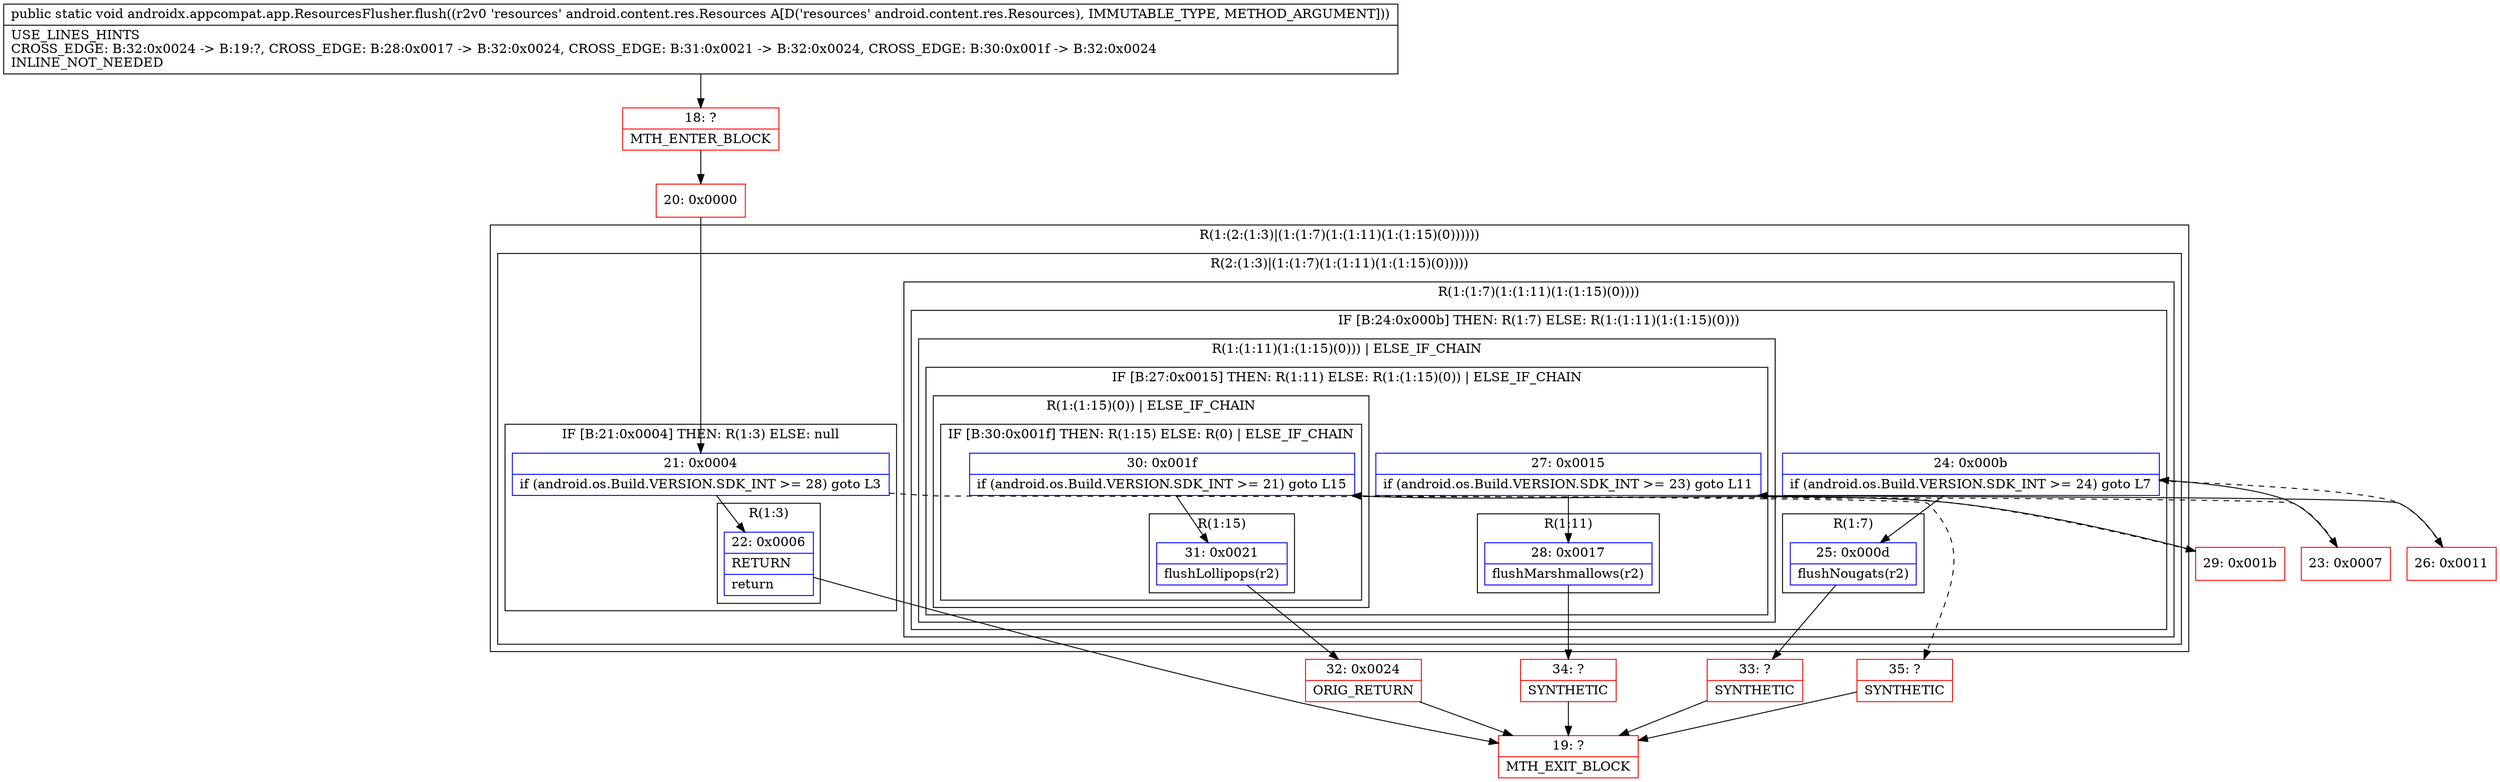 digraph "CFG forandroidx.appcompat.app.ResourcesFlusher.flush(Landroid\/content\/res\/Resources;)V" {
subgraph cluster_Region_2085572048 {
label = "R(1:(2:(1:3)|(1:(1:7)(1:(1:11)(1:(1:15)(0))))))";
node [shape=record,color=blue];
subgraph cluster_Region_1080557338 {
label = "R(2:(1:3)|(1:(1:7)(1:(1:11)(1:(1:15)(0)))))";
node [shape=record,color=blue];
subgraph cluster_IfRegion_246071453 {
label = "IF [B:21:0x0004] THEN: R(1:3) ELSE: null";
node [shape=record,color=blue];
Node_21 [shape=record,label="{21\:\ 0x0004|if (android.os.Build.VERSION.SDK_INT \>= 28) goto L3\l}"];
subgraph cluster_Region_1516804953 {
label = "R(1:3)";
node [shape=record,color=blue];
Node_22 [shape=record,label="{22\:\ 0x0006|RETURN\l|return\l}"];
}
}
subgraph cluster_Region_1548712969 {
label = "R(1:(1:7)(1:(1:11)(1:(1:15)(0))))";
node [shape=record,color=blue];
subgraph cluster_IfRegion_598722485 {
label = "IF [B:24:0x000b] THEN: R(1:7) ELSE: R(1:(1:11)(1:(1:15)(0)))";
node [shape=record,color=blue];
Node_24 [shape=record,label="{24\:\ 0x000b|if (android.os.Build.VERSION.SDK_INT \>= 24) goto L7\l}"];
subgraph cluster_Region_2077836661 {
label = "R(1:7)";
node [shape=record,color=blue];
Node_25 [shape=record,label="{25\:\ 0x000d|flushNougats(r2)\l}"];
}
subgraph cluster_Region_1702214404 {
label = "R(1:(1:11)(1:(1:15)(0))) | ELSE_IF_CHAIN\l";
node [shape=record,color=blue];
subgraph cluster_IfRegion_1123892375 {
label = "IF [B:27:0x0015] THEN: R(1:11) ELSE: R(1:(1:15)(0)) | ELSE_IF_CHAIN\l";
node [shape=record,color=blue];
Node_27 [shape=record,label="{27\:\ 0x0015|if (android.os.Build.VERSION.SDK_INT \>= 23) goto L11\l}"];
subgraph cluster_Region_523426066 {
label = "R(1:11)";
node [shape=record,color=blue];
Node_28 [shape=record,label="{28\:\ 0x0017|flushMarshmallows(r2)\l}"];
}
subgraph cluster_Region_787600748 {
label = "R(1:(1:15)(0)) | ELSE_IF_CHAIN\l";
node [shape=record,color=blue];
subgraph cluster_IfRegion_1712649773 {
label = "IF [B:30:0x001f] THEN: R(1:15) ELSE: R(0) | ELSE_IF_CHAIN\l";
node [shape=record,color=blue];
Node_30 [shape=record,label="{30\:\ 0x001f|if (android.os.Build.VERSION.SDK_INT \>= 21) goto L15\l}"];
subgraph cluster_Region_1294366716 {
label = "R(1:15)";
node [shape=record,color=blue];
Node_31 [shape=record,label="{31\:\ 0x0021|flushLollipops(r2)\l}"];
}
subgraph cluster_Region_1154866435 {
label = "R(0)";
node [shape=record,color=blue];
}
}
}
}
}
}
}
}
}
Node_18 [shape=record,color=red,label="{18\:\ ?|MTH_ENTER_BLOCK\l}"];
Node_20 [shape=record,color=red,label="{20\:\ 0x0000}"];
Node_19 [shape=record,color=red,label="{19\:\ ?|MTH_EXIT_BLOCK\l}"];
Node_23 [shape=record,color=red,label="{23\:\ 0x0007}"];
Node_33 [shape=record,color=red,label="{33\:\ ?|SYNTHETIC\l}"];
Node_26 [shape=record,color=red,label="{26\:\ 0x0011}"];
Node_34 [shape=record,color=red,label="{34\:\ ?|SYNTHETIC\l}"];
Node_29 [shape=record,color=red,label="{29\:\ 0x001b}"];
Node_32 [shape=record,color=red,label="{32\:\ 0x0024|ORIG_RETURN\l}"];
Node_35 [shape=record,color=red,label="{35\:\ ?|SYNTHETIC\l}"];
MethodNode[shape=record,label="{public static void androidx.appcompat.app.ResourcesFlusher.flush((r2v0 'resources' android.content.res.Resources A[D('resources' android.content.res.Resources), IMMUTABLE_TYPE, METHOD_ARGUMENT]))  | USE_LINES_HINTS\lCROSS_EDGE: B:32:0x0024 \-\> B:19:?, CROSS_EDGE: B:28:0x0017 \-\> B:32:0x0024, CROSS_EDGE: B:31:0x0021 \-\> B:32:0x0024, CROSS_EDGE: B:30:0x001f \-\> B:32:0x0024\lINLINE_NOT_NEEDED\l}"];
MethodNode -> Node_18;Node_21 -> Node_22;
Node_21 -> Node_23[style=dashed];
Node_22 -> Node_19;
Node_24 -> Node_25;
Node_24 -> Node_26[style=dashed];
Node_25 -> Node_33;
Node_27 -> Node_28;
Node_27 -> Node_29[style=dashed];
Node_28 -> Node_34;
Node_30 -> Node_31;
Node_30 -> Node_35[style=dashed];
Node_31 -> Node_32;
Node_18 -> Node_20;
Node_20 -> Node_21;
Node_23 -> Node_24;
Node_33 -> Node_19;
Node_26 -> Node_27;
Node_34 -> Node_19;
Node_29 -> Node_30;
Node_32 -> Node_19;
Node_35 -> Node_19;
}

